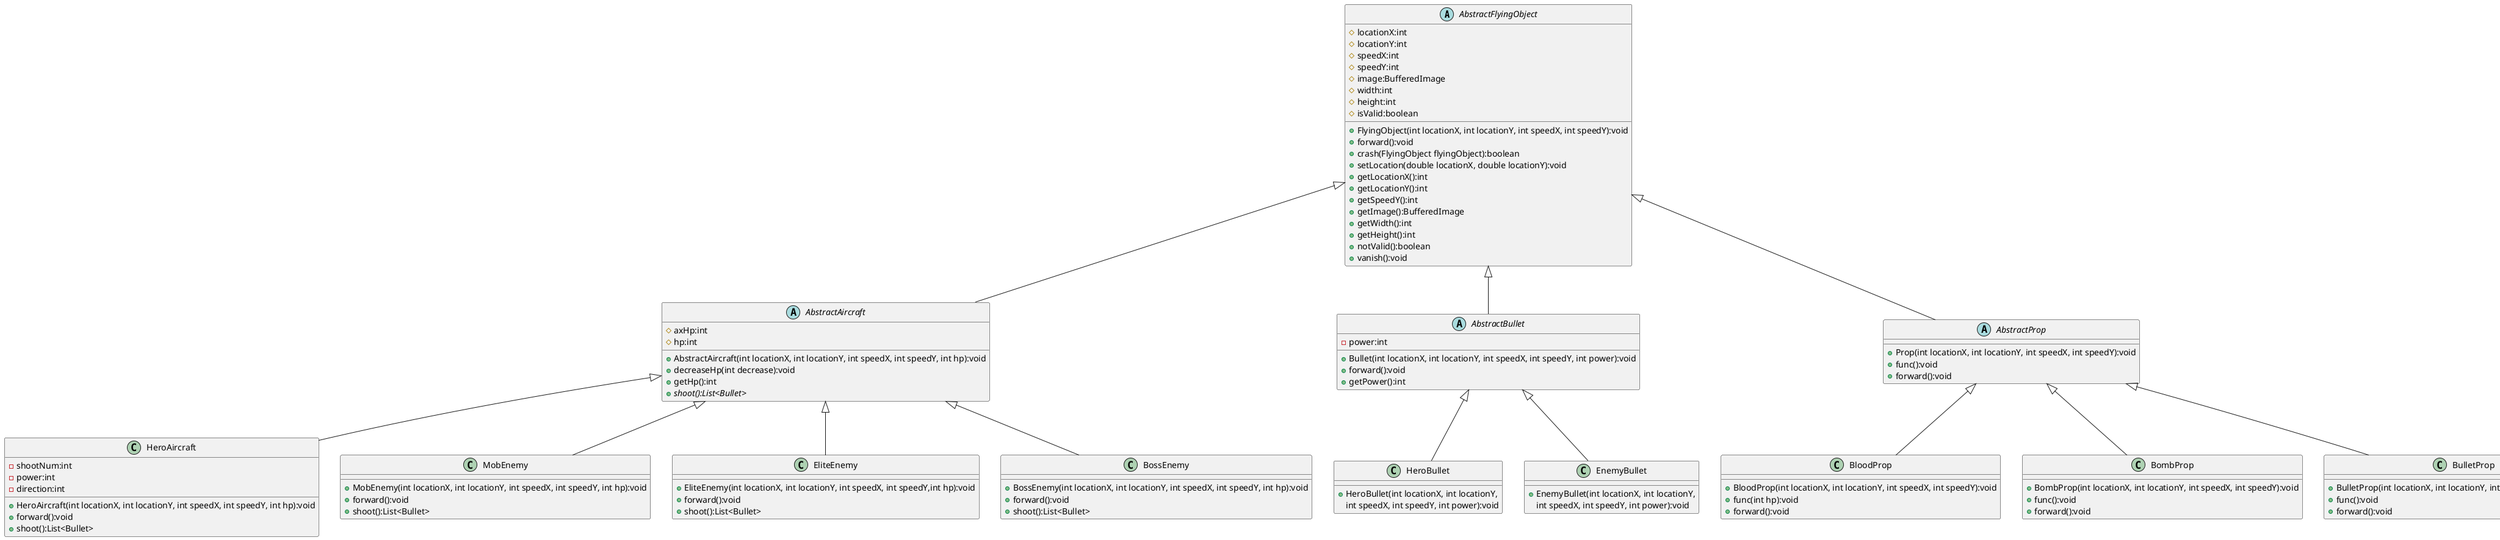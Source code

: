 @startuml
'https://plantuml.com/class-diagram

abstract class AbstractFlyingObject
{
    # locationX:int
    # locationY:int
    # speedX:int
    # speedY:int
    # image:BufferedImage
    # width:int
    # height:int
    # isValid:boolean

    + FlyingObject(int locationX, int locationY, int speedX, int speedY):void
    + forward():void
    + crash(FlyingObject flyingObject):boolean
    + setLocation(double locationX, double locationY):void
    + getLocationX():int
    + getLocationY():int
    + getSpeedY():int
    + getImage():BufferedImage
    + getWidth():int
    + getHeight():int
    + notValid():boolean
    + vanish():void
}
abstract class AbstractAircraft
{
	# axHp:int
    # hp:int
    + AbstractAircraft(int locationX, int locationY, int speedX, int speedY, int hp):void
    + decreaseHp(int decrease):void
    + getHp():int
    + {abstract} shoot():List<Bullet>
 }

abstract class AbstractBullet
{
    - power:int
    + Bullet(int locationX, int locationY, int speedX, int speedY, int power):void
    + forward():void
	+ getPower():int
}

abstract class AbstractProp{
    +Prop(int locationX, int locationY, int speedX, int speedY):void
    +func():void
    +forward():void
}

AbstractFlyingObject <|-- AbstractAircraft
AbstractFlyingObject <|-- AbstractBullet
AbstractFlyingObject <|-- AbstractProp


AbstractAircraft <|-- HeroAircraft
AbstractAircraft <|-- MobEnemy
AbstractAircraft <|-- EliteEnemy
AbstractAircraft <|-- BossEnemy

AbstractBullet <|-- HeroBullet
AbstractBullet <|-- EnemyBullet

AbstractProp <|--BloodProp
AbstractProp <|--BombProp
AbstractProp <|--BulletProp

class HeroAircraft {
    - shootNum:int
    - power:int
    - direction:int
    + HeroAircraft(int locationX, int locationY, int speedX, int speedY, int hp):void
    + forward():void
    + shoot():List<Bullet>
}

class MobEnemy {
    + MobEnemy(int locationX, int locationY, int speedX, int speedY, int hp):void
    + forward():void
    + shoot():List<Bullet>
}

class EliteEnemy{
    +EliteEnemy(int locationX, int locationY, int speedX, int speedY,int hp):void
    +forward():void
    +shoot():List<Bullet>
}

class BossEnemy{
    +BossEnemy(int locationX, int locationY, int speedX, int speedY, int hp):void
    +forward():void
    +shoot():List<Bullet>
}

class HeroBullet {
    + HeroBullet(int locationX, int locationY,
     int speedX, int speedY, int power):void
}

class EnemyBullet {
    + EnemyBullet(int locationX, int locationY,
     int speedX, int speedY, int power):void
}

class BloodProp{
    +BloodProp(int locationX, int locationY, int speedX, int speedY):void
    +func(int hp):void
    +forward():void
}

class BombProp{
    +BombProp(int locationX, int locationY, int speedX, int speedY):void
    +func():void
    +forward():void
}

class BulletProp{
    +BulletProp(int locationX, int locationY, int speedX, int speedY):void
    +func():void
    +forward():void
}

@enduml